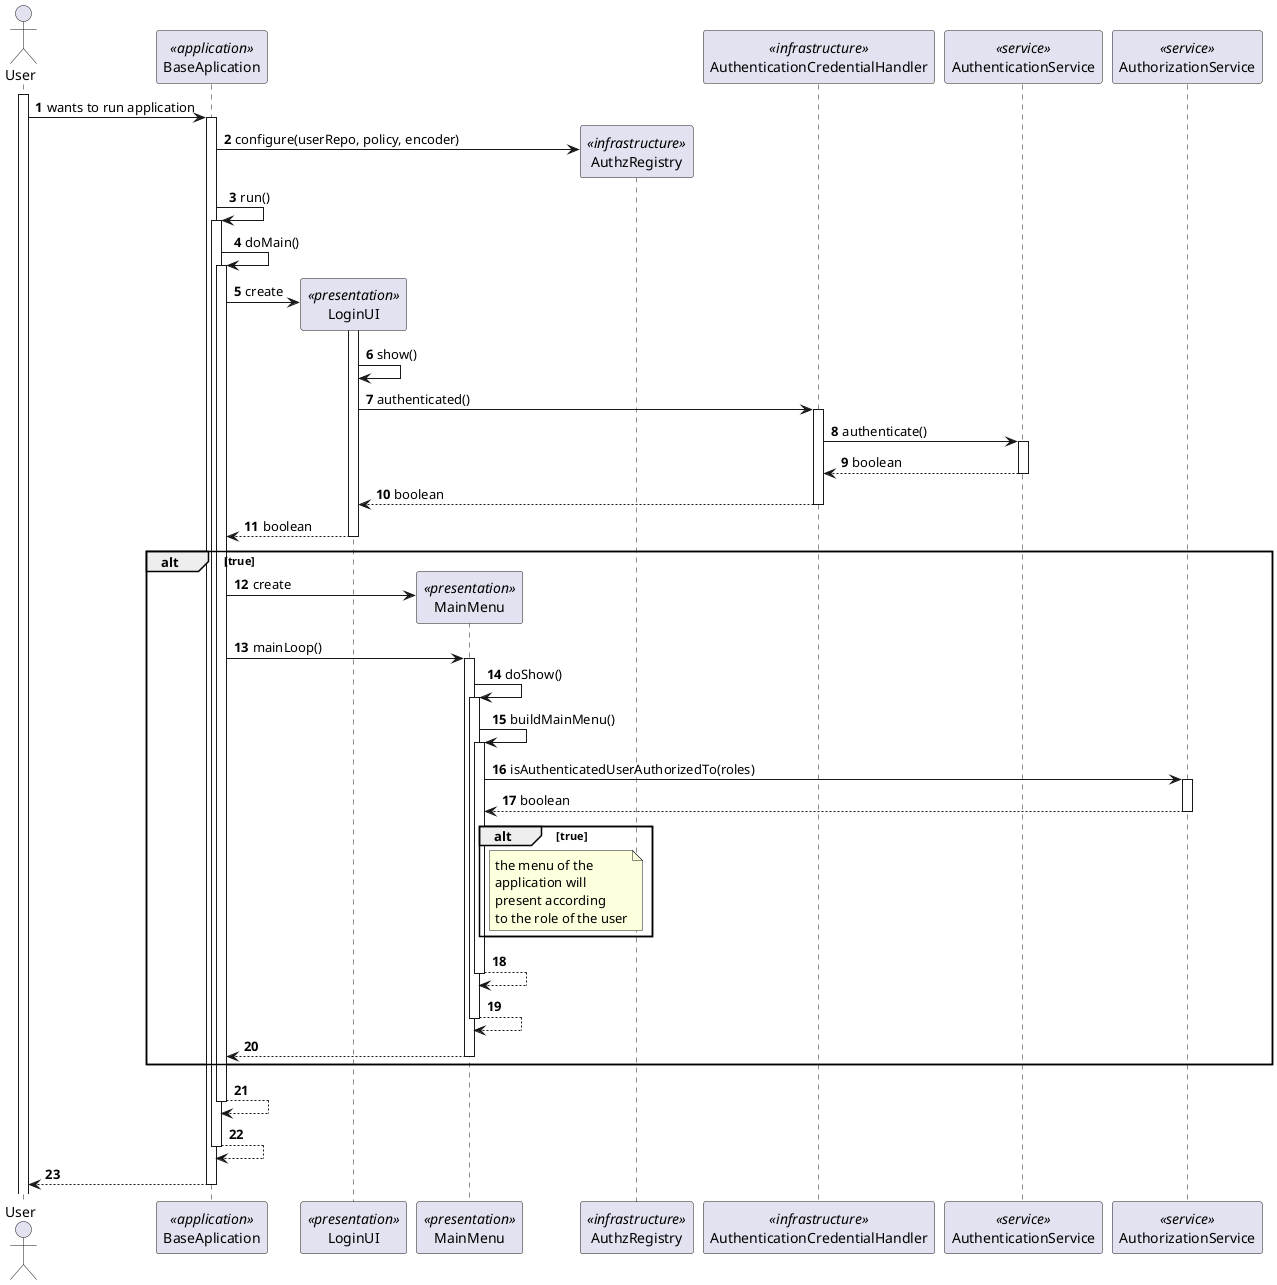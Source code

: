 @startuml
autonumber
actor "User" as USER

participant "BaseAplication" as BA <<application>>
    participant "LoginUI" as LUI <<presentation>>
    participant "MainMenu" as MM <<presentation>>
participant "AuthzRegistry" as AR <<infrastructure>>
participant "AuthenticationCredentialHandler" as ACH <<infrastructure>>
participant "AuthenticationService" as auth <<service>>
participant "AuthorizationService" as authz <<service>>


activate USER
    USER -> BA : wants to run application
activate BA

    BA  -> AR**: configure(userRepo, policy, encoder)

deactivate AR

    BA -> BA: run()
activate BA
    BA-> BA: doMain()
activate BA

    BA -> LUI ** : create
activate LUI
    LUI -> LUI : show()
    LUI -> ACH: authenticated()
activate ACH
    ACH -> auth: authenticate()
activate auth
    auth --> ACH: boolean
deactivate auth
    ACH --> LUI : boolean
deactivate ACH
    LUI--> BA: boolean
deactivate LUI

alt true

    BA -> MM**: create
    BA -> MM: mainLoop()
    activate MM
    MM -> MM :  doShow()
    activate MM
    MM-> MM: buildMainMenu()
    activate MM
    MM-> authz : isAuthenticatedUserAuthorizedTo(roles)
    activate authz
    authz --> MM: boolean
    deactivate authz

    alt true
        note right of MM
            the menu of the
            application will
            present according
            to the role of the user
                end note
    end

        MM --> MM:
        deactivate MM

  MM --> MM :
    deactivate MM
MM --> BA:
deactivate MM
end



BA --> BA
deactivate BA

BA --> BA
deactivate BA


BA --> USER

deactivate BA

@enduml